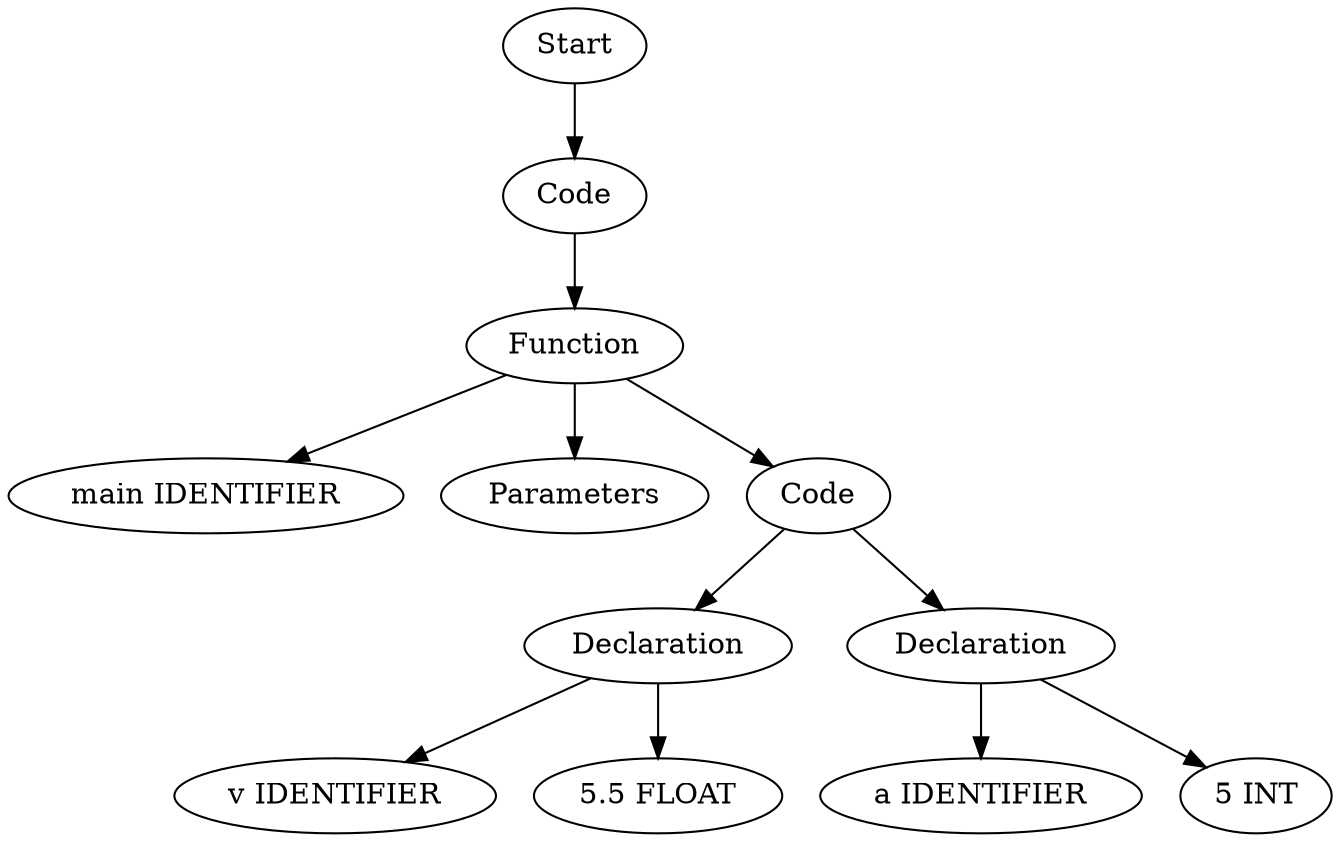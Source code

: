 digraph AST {
  "138826101684544" [label="Start"];
  "138826101684544" -> "138826099832768";
  "138826099832768" [label="Code"];
  "138826099832768" -> "138826099822688";
  "138826099822688" [label="Function"];
  "138826099822688" -> "138826099830608";
  "138826099822688" -> "138826099821200";
  "138826099822688" -> "138826099831328";
  "138826099830608" [label="main IDENTIFIER"];
  "138826099821200" [label="Parameters"];
  "138826099831328" [label="Code"];
  "138826099831328" -> "138826099818800";
  "138826099831328" -> "138826099819424";
  "138826099818800" [label="Declaration"];
  "138826099818800" -> "138826099819040";
  "138826099818800" -> "138826099830656";
  "138826099819040" [label="v IDENTIFIER"];
  "138826099830656" [label="5.5 FLOAT"];
  "138826099819424" [label="Declaration"];
  "138826099819424" -> "138826099830848";
  "138826099819424" -> "138826099830416";
  "138826099830848" [label="a IDENTIFIER"];
  "138826099830416" [label="5 INT"];
}
